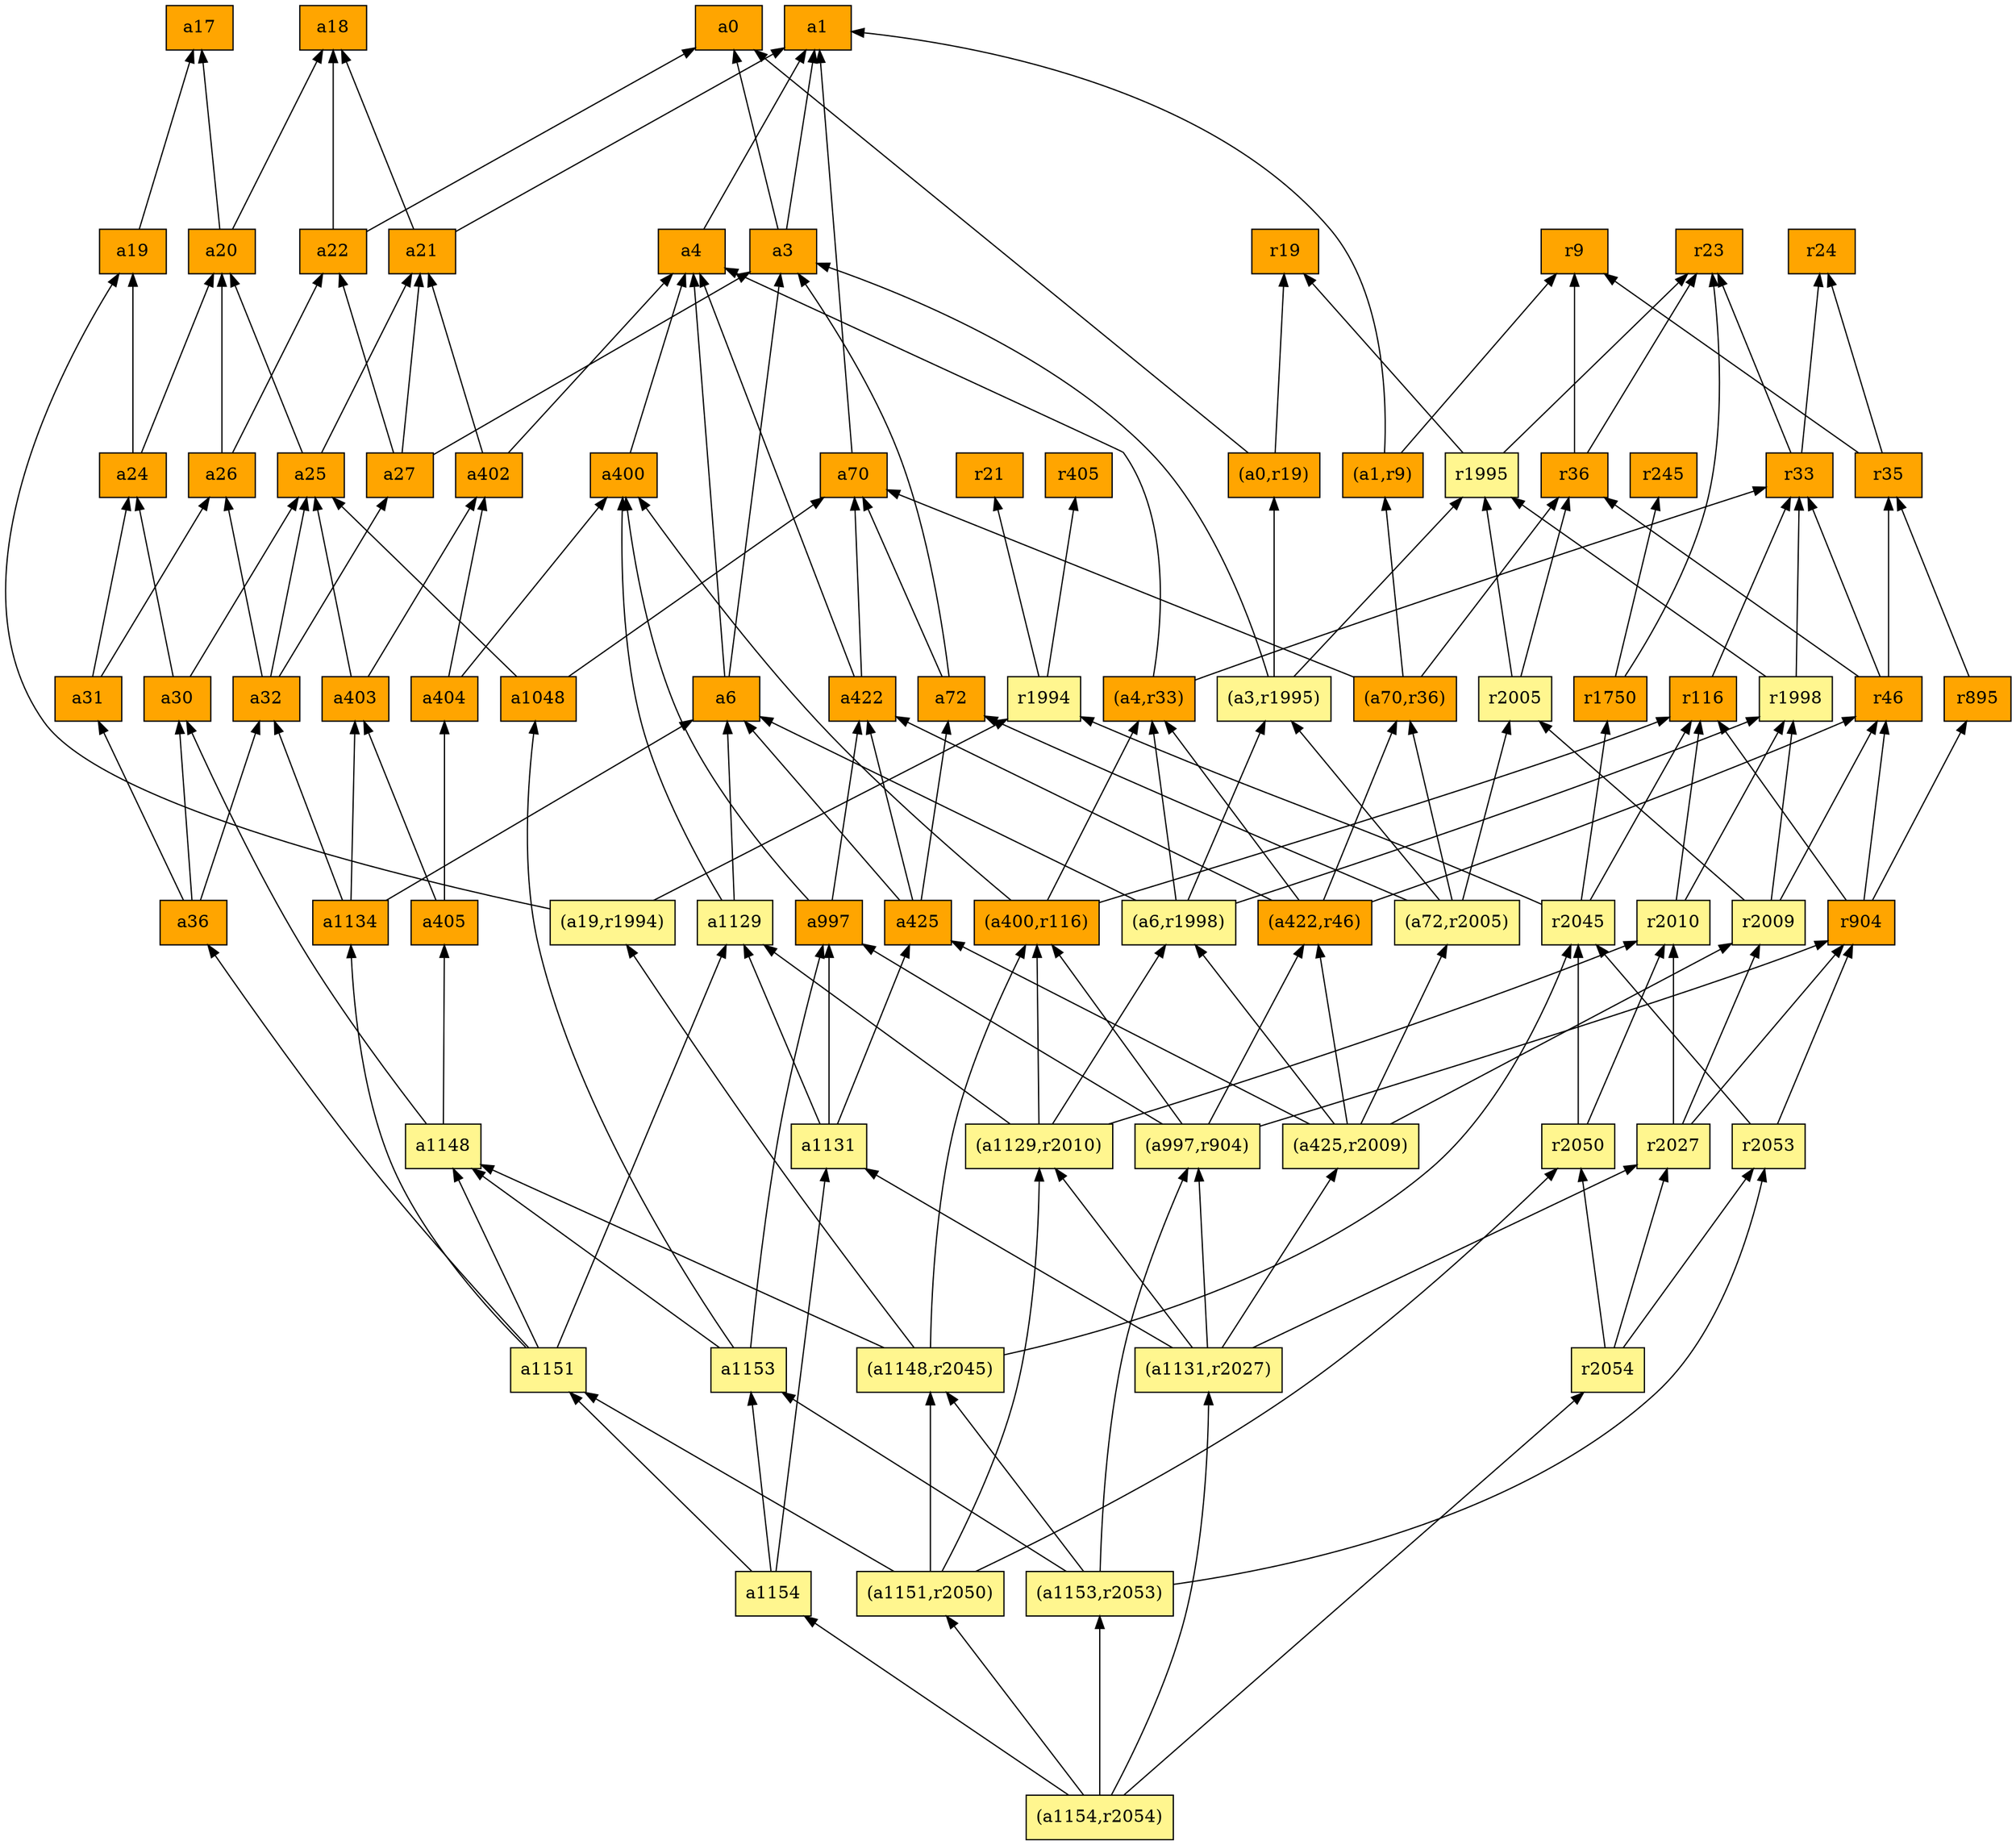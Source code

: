 digraph G {
rankdir=BT;ranksep="2.0";
"(a1,r9)" [shape=record,fillcolor=orange,style=filled,label="{(a1,r9)}"];
"a32" [shape=record,fillcolor=orange,style=filled,label="{a32}"];
"a402" [shape=record,fillcolor=orange,style=filled,label="{a402}"];
"r1995" [shape=record,fillcolor=khaki1,style=filled,label="{r1995}"];
"(a3,r1995)" [shape=record,fillcolor=khaki1,style=filled,label="{(a3,r1995)}"];
"(a6,r1998)" [shape=record,fillcolor=khaki1,style=filled,label="{(a6,r1998)}"];
"a400" [shape=record,fillcolor=orange,style=filled,label="{a400}"];
"a405" [shape=record,fillcolor=orange,style=filled,label="{a405}"];
"a403" [shape=record,fillcolor=orange,style=filled,label="{a403}"];
"a1153" [shape=record,fillcolor=khaki1,style=filled,label="{a1153}"];
"a20" [shape=record,fillcolor=orange,style=filled,label="{a20}"];
"a70" [shape=record,fillcolor=orange,style=filled,label="{a70}"];
"r21" [shape=record,fillcolor=orange,style=filled,label="{r21}"];
"r24" [shape=record,fillcolor=orange,style=filled,label="{r24}"];
"a26" [shape=record,fillcolor=orange,style=filled,label="{a26}"];
"r33" [shape=record,fillcolor=orange,style=filled,label="{r33}"];
"r904" [shape=record,fillcolor=orange,style=filled,label="{r904}"];
"r2009" [shape=record,fillcolor=khaki1,style=filled,label="{r2009}"];
"a1154" [shape=record,fillcolor=khaki1,style=filled,label="{a1154}"];
"a17" [shape=record,fillcolor=orange,style=filled,label="{a17}"];
"a25" [shape=record,fillcolor=orange,style=filled,label="{a25}"];
"(a1151,r2050)" [shape=record,fillcolor=khaki1,style=filled,label="{(a1151,r2050)}"];
"a24" [shape=record,fillcolor=orange,style=filled,label="{a24}"];
"(a1154,r2054)" [shape=record,fillcolor=khaki1,style=filled,label="{(a1154,r2054)}"];
"r895" [shape=record,fillcolor=orange,style=filled,label="{r895}"];
"a425" [shape=record,fillcolor=orange,style=filled,label="{a425}"];
"(a400,r116)" [shape=record,fillcolor=orange,style=filled,label="{(a400,r116)}"];
"(a72,r2005)" [shape=record,fillcolor=khaki1,style=filled,label="{(a72,r2005)}"];
"a22" [shape=record,fillcolor=orange,style=filled,label="{a22}"];
"(a70,r36)" [shape=record,fillcolor=orange,style=filled,label="{(a70,r36)}"];
"a1151" [shape=record,fillcolor=khaki1,style=filled,label="{a1151}"];
"r19" [shape=record,fillcolor=orange,style=filled,label="{r19}"];
"r2005" [shape=record,fillcolor=khaki1,style=filled,label="{r2005}"];
"a6" [shape=record,fillcolor=orange,style=filled,label="{a6}"];
"a19" [shape=record,fillcolor=orange,style=filled,label="{a19}"];
"r46" [shape=record,fillcolor=orange,style=filled,label="{r46}"];
"a1131" [shape=record,fillcolor=khaki1,style=filled,label="{a1131}"];
"a27" [shape=record,fillcolor=orange,style=filled,label="{a27}"];
"a30" [shape=record,fillcolor=orange,style=filled,label="{a30}"];
"a1129" [shape=record,fillcolor=khaki1,style=filled,label="{a1129}"];
"(a1148,r2045)" [shape=record,fillcolor=khaki1,style=filled,label="{(a1148,r2045)}"];
"r2045" [shape=record,fillcolor=khaki1,style=filled,label="{r2045}"];
"(a4,r33)" [shape=record,fillcolor=orange,style=filled,label="{(a4,r33)}"];
"a36" [shape=record,fillcolor=orange,style=filled,label="{a36}"];
"r1750" [shape=record,fillcolor=orange,style=filled,label="{r1750}"];
"r1998" [shape=record,fillcolor=khaki1,style=filled,label="{r1998}"];
"a3" [shape=record,fillcolor=orange,style=filled,label="{a3}"];
"(a1131,r2027)" [shape=record,fillcolor=khaki1,style=filled,label="{(a1131,r2027)}"];
"r405" [shape=record,fillcolor=orange,style=filled,label="{r405}"];
"r9" [shape=record,fillcolor=orange,style=filled,label="{r9}"];
"a21" [shape=record,fillcolor=orange,style=filled,label="{a21}"];
"a31" [shape=record,fillcolor=orange,style=filled,label="{a31}"];
"(a1129,r2010)" [shape=record,fillcolor=khaki1,style=filled,label="{(a1129,r2010)}"];
"a1148" [shape=record,fillcolor=khaki1,style=filled,label="{a1148}"];
"r116" [shape=record,fillcolor=orange,style=filled,label="{r116}"];
"r2027" [shape=record,fillcolor=khaki1,style=filled,label="{r2027}"];
"r35" [shape=record,fillcolor=orange,style=filled,label="{r35}"];
"a4" [shape=record,fillcolor=orange,style=filled,label="{a4}"];
"r36" [shape=record,fillcolor=orange,style=filled,label="{r36}"];
"a1134" [shape=record,fillcolor=orange,style=filled,label="{a1134}"];
"a997" [shape=record,fillcolor=orange,style=filled,label="{a997}"];
"r2010" [shape=record,fillcolor=khaki1,style=filled,label="{r2010}"];
"(a1153,r2053)" [shape=record,fillcolor=khaki1,style=filled,label="{(a1153,r2053)}"];
"a422" [shape=record,fillcolor=orange,style=filled,label="{a422}"];
"(a19,r1994)" [shape=record,fillcolor=khaki1,style=filled,label="{(a19,r1994)}"];
"r2054" [shape=record,fillcolor=khaki1,style=filled,label="{r2054}"];
"a18" [shape=record,fillcolor=orange,style=filled,label="{a18}"];
"a1048" [shape=record,fillcolor=orange,style=filled,label="{a1048}"];
"a72" [shape=record,fillcolor=orange,style=filled,label="{a72}"];
"(a425,r2009)" [shape=record,fillcolor=khaki1,style=filled,label="{(a425,r2009)}"];
"r1994" [shape=record,fillcolor=khaki1,style=filled,label="{r1994}"];
"r2053" [shape=record,fillcolor=khaki1,style=filled,label="{r2053}"];
"a1" [shape=record,fillcolor=orange,style=filled,label="{a1}"];
"(a997,r904)" [shape=record,fillcolor=khaki1,style=filled,label="{(a997,r904)}"];
"(a422,r46)" [shape=record,fillcolor=orange,style=filled,label="{(a422,r46)}"];
"(a0,r19)" [shape=record,fillcolor=orange,style=filled,label="{(a0,r19)}"];
"r2050" [shape=record,fillcolor=khaki1,style=filled,label="{r2050}"];
"r23" [shape=record,fillcolor=orange,style=filled,label="{r23}"];
"a404" [shape=record,fillcolor=orange,style=filled,label="{a404}"];
"r245" [shape=record,fillcolor=orange,style=filled,label="{r245}"];
"a0" [shape=record,fillcolor=orange,style=filled,label="{a0}"];
"(a1,r9)" -> "r9"
"(a1,r9)" -> "a1"
"a32" -> "a25"
"a32" -> "a27"
"a32" -> "a26"
"a402" -> "a21"
"a402" -> "a4"
"r1995" -> "r19"
"r1995" -> "r23"
"(a3,r1995)" -> "a3"
"(a3,r1995)" -> "(a0,r19)"
"(a3,r1995)" -> "r1995"
"(a6,r1998)" -> "(a4,r33)"
"(a6,r1998)" -> "r1998"
"(a6,r1998)" -> "a6"
"(a6,r1998)" -> "(a3,r1995)"
"a400" -> "a4"
"a405" -> "a404"
"a405" -> "a403"
"a403" -> "a25"
"a403" -> "a402"
"a1153" -> "a1148"
"a1153" -> "a997"
"a1153" -> "a1048"
"a20" -> "a18"
"a20" -> "a17"
"a70" -> "a1"
"a26" -> "a20"
"a26" -> "a22"
"r33" -> "r24"
"r33" -> "r23"
"r904" -> "r116"
"r904" -> "r46"
"r904" -> "r895"
"r2009" -> "r46"
"r2009" -> "r1998"
"r2009" -> "r2005"
"a1154" -> "a1153"
"a1154" -> "a1151"
"a1154" -> "a1131"
"a25" -> "a20"
"a25" -> "a21"
"(a1151,r2050)" -> "r2050"
"(a1151,r2050)" -> "a1151"
"(a1151,r2050)" -> "(a1129,r2010)"
"(a1151,r2050)" -> "(a1148,r2045)"
"a24" -> "a19"
"a24" -> "a20"
"(a1154,r2054)" -> "(a1131,r2027)"
"(a1154,r2054)" -> "(a1153,r2053)"
"(a1154,r2054)" -> "a1154"
"(a1154,r2054)" -> "r2054"
"(a1154,r2054)" -> "(a1151,r2050)"
"r895" -> "r35"
"a425" -> "a6"
"a425" -> "a72"
"a425" -> "a422"
"(a400,r116)" -> "r116"
"(a400,r116)" -> "(a4,r33)"
"(a400,r116)" -> "a400"
"(a72,r2005)" -> "(a70,r36)"
"(a72,r2005)" -> "r2005"
"(a72,r2005)" -> "a72"
"(a72,r2005)" -> "(a3,r1995)"
"a22" -> "a0"
"a22" -> "a18"
"(a70,r36)" -> "(a1,r9)"
"(a70,r36)" -> "a70"
"(a70,r36)" -> "r36"
"a1151" -> "a36"
"a1151" -> "a1148"
"a1151" -> "a1134"
"a1151" -> "a1129"
"r2005" -> "r36"
"r2005" -> "r1995"
"a6" -> "a4"
"a6" -> "a3"
"a19" -> "a17"
"r46" -> "r35"
"r46" -> "r33"
"r46" -> "r36"
"a1131" -> "a997"
"a1131" -> "a425"
"a1131" -> "a1129"
"a27" -> "a3"
"a27" -> "a21"
"a27" -> "a22"
"a30" -> "a25"
"a30" -> "a24"
"a1129" -> "a6"
"a1129" -> "a400"
"(a1148,r2045)" -> "r2045"
"(a1148,r2045)" -> "(a19,r1994)"
"(a1148,r2045)" -> "a1148"
"(a1148,r2045)" -> "(a400,r116)"
"r2045" -> "r116"
"r2045" -> "r1750"
"r2045" -> "r1994"
"(a4,r33)" -> "a4"
"(a4,r33)" -> "r33"
"a36" -> "a32"
"a36" -> "a30"
"a36" -> "a31"
"r1750" -> "r245"
"r1750" -> "r23"
"r1998" -> "r33"
"r1998" -> "r1995"
"a3" -> "a1"
"a3" -> "a0"
"(a1131,r2027)" -> "(a997,r904)"
"(a1131,r2027)" -> "r2027"
"(a1131,r2027)" -> "a1131"
"(a1131,r2027)" -> "(a425,r2009)"
"(a1131,r2027)" -> "(a1129,r2010)"
"a21" -> "a1"
"a21" -> "a18"
"a31" -> "a26"
"a31" -> "a24"
"(a1129,r2010)" -> "a1129"
"(a1129,r2010)" -> "r2010"
"(a1129,r2010)" -> "(a400,r116)"
"(a1129,r2010)" -> "(a6,r1998)"
"a1148" -> "a30"
"a1148" -> "a405"
"r116" -> "r33"
"r2027" -> "r904"
"r2027" -> "r2009"
"r2027" -> "r2010"
"r35" -> "r9"
"r35" -> "r24"
"a4" -> "a1"
"r36" -> "r9"
"r36" -> "r23"
"a1134" -> "a32"
"a1134" -> "a6"
"a1134" -> "a403"
"a997" -> "a422"
"a997" -> "a400"
"r2010" -> "r116"
"r2010" -> "r1998"
"(a1153,r2053)" -> "r2053"
"(a1153,r2053)" -> "(a997,r904)"
"(a1153,r2053)" -> "a1153"
"(a1153,r2053)" -> "(a1148,r2045)"
"a422" -> "a4"
"a422" -> "a70"
"(a19,r1994)" -> "a19"
"(a19,r1994)" -> "r1994"
"r2054" -> "r2027"
"r2054" -> "r2053"
"r2054" -> "r2050"
"a1048" -> "a70"
"a1048" -> "a25"
"a72" -> "a3"
"a72" -> "a70"
"(a425,r2009)" -> "(a422,r46)"
"(a425,r2009)" -> "(a72,r2005)"
"(a425,r2009)" -> "a425"
"(a425,r2009)" -> "r2009"
"(a425,r2009)" -> "(a6,r1998)"
"r1994" -> "r21"
"r1994" -> "r405"
"r2053" -> "r2045"
"r2053" -> "r904"
"(a997,r904)" -> "(a422,r46)"
"(a997,r904)" -> "r904"
"(a997,r904)" -> "a997"
"(a997,r904)" -> "(a400,r116)"
"(a422,r46)" -> "(a70,r36)"
"(a422,r46)" -> "(a4,r33)"
"(a422,r46)" -> "r46"
"(a422,r46)" -> "a422"
"(a0,r19)" -> "a0"
"(a0,r19)" -> "r19"
"r2050" -> "r2045"
"r2050" -> "r2010"
"a404" -> "a402"
"a404" -> "a400"
}